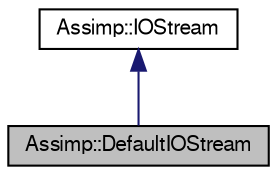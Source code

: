 digraph G
{
  bgcolor="transparent";
  edge [fontname="FreeSans",fontsize=10,labelfontname="FreeSans",labelfontsize=10];
  node [fontname="FreeSans",fontsize=10,shape=record];
  Node1 [label="Assimp::DefaultIOStream",height=0.2,width=0.4,color="black", fillcolor="grey75", style="filled" fontcolor="black"];
  Node2 -> Node1 [dir=back,color="midnightblue",fontsize=10,style="solid"];
  Node2 [label="Assimp::IOStream",height=0.2,width=0.4,color="black",URL="$class_assimp_1_1_i_o_stream.html",tooltip="CPP-API: Class to handle file I/O for C++."];
}
